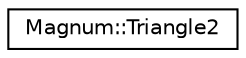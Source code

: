 digraph "圖形化之類別階層"
{
  edge [fontname="Helvetica",fontsize="10",labelfontname="Helvetica",labelfontsize="10"];
  node [fontname="Helvetica",fontsize="10",shape=record];
  rankdir="LR";
  Node1 [label="Magnum::Triangle2",height=0.2,width=0.4,color="black", fillcolor="white", style="filled",URL="$class_magnum_1_1_triangle2.html"];
}
